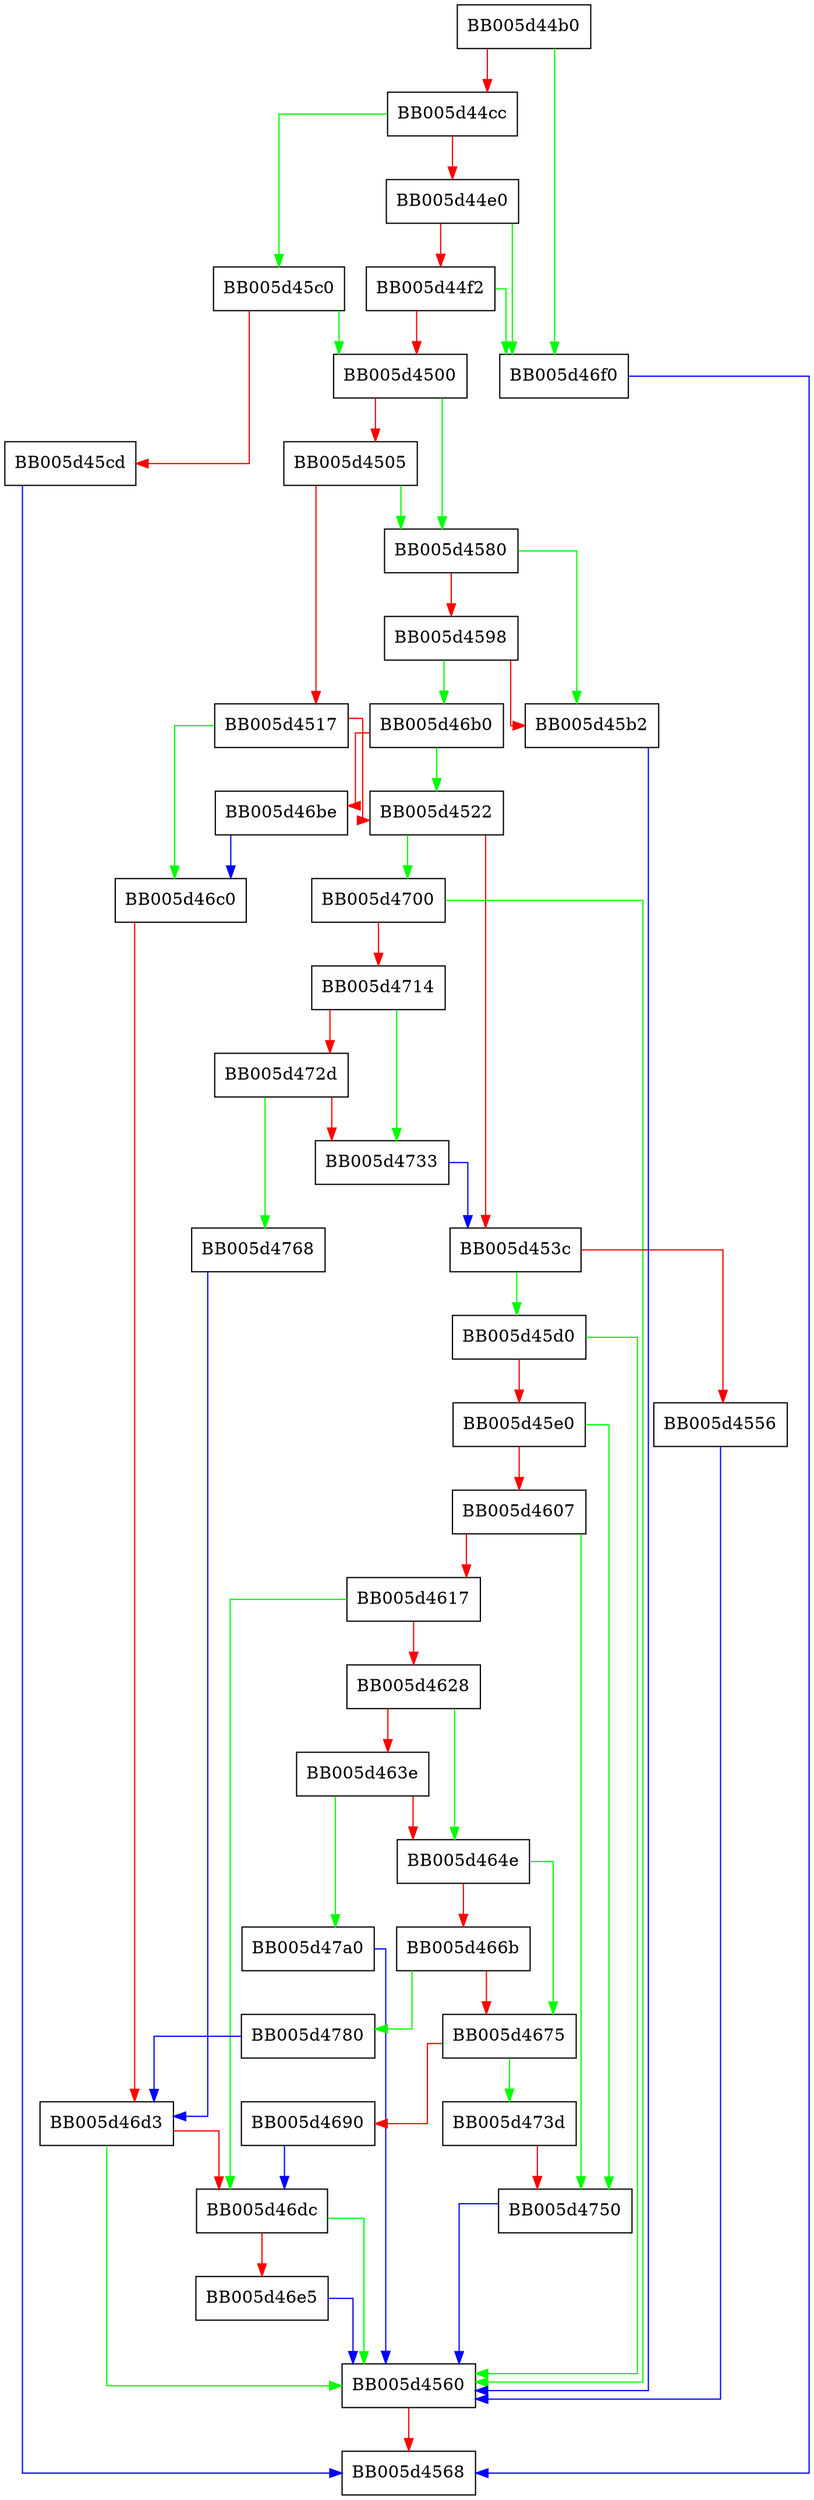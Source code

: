 digraph evp_pkey_export_to_provider {
  node [shape="box"];
  graph [splines=ortho];
  BB005d44b0 -> BB005d46f0 [color="green"];
  BB005d44b0 -> BB005d44cc [color="red"];
  BB005d44cc -> BB005d45c0 [color="green"];
  BB005d44cc -> BB005d44e0 [color="red"];
  BB005d44e0 -> BB005d46f0 [color="green"];
  BB005d44e0 -> BB005d44f2 [color="red"];
  BB005d44f2 -> BB005d46f0 [color="green"];
  BB005d44f2 -> BB005d4500 [color="red"];
  BB005d4500 -> BB005d4580 [color="green"];
  BB005d4500 -> BB005d4505 [color="red"];
  BB005d4505 -> BB005d4580 [color="green"];
  BB005d4505 -> BB005d4517 [color="red"];
  BB005d4517 -> BB005d46c0 [color="green"];
  BB005d4517 -> BB005d4522 [color="red"];
  BB005d4522 -> BB005d4700 [color="green"];
  BB005d4522 -> BB005d453c [color="red"];
  BB005d453c -> BB005d45d0 [color="green"];
  BB005d453c -> BB005d4556 [color="red"];
  BB005d4556 -> BB005d4560 [color="blue"];
  BB005d4560 -> BB005d4568 [color="red"];
  BB005d4580 -> BB005d45b2 [color="green"];
  BB005d4580 -> BB005d4598 [color="red"];
  BB005d4598 -> BB005d46b0 [color="green"];
  BB005d4598 -> BB005d45b2 [color="red"];
  BB005d45b2 -> BB005d4560 [color="blue"];
  BB005d45c0 -> BB005d4500 [color="green"];
  BB005d45c0 -> BB005d45cd [color="red"];
  BB005d45cd -> BB005d4568 [color="blue"];
  BB005d45d0 -> BB005d4560 [color="green"];
  BB005d45d0 -> BB005d45e0 [color="red"];
  BB005d45e0 -> BB005d4750 [color="green"];
  BB005d45e0 -> BB005d4607 [color="red"];
  BB005d4607 -> BB005d4750 [color="green"];
  BB005d4607 -> BB005d4617 [color="red"];
  BB005d4617 -> BB005d46dc [color="green"];
  BB005d4617 -> BB005d4628 [color="red"];
  BB005d4628 -> BB005d464e [color="green"];
  BB005d4628 -> BB005d463e [color="red"];
  BB005d463e -> BB005d47a0 [color="green"];
  BB005d463e -> BB005d464e [color="red"];
  BB005d464e -> BB005d4675 [color="green"];
  BB005d464e -> BB005d466b [color="red"];
  BB005d466b -> BB005d4780 [color="green"];
  BB005d466b -> BB005d4675 [color="red"];
  BB005d4675 -> BB005d473d [color="green"];
  BB005d4675 -> BB005d4690 [color="red"];
  BB005d4690 -> BB005d46dc [color="blue"];
  BB005d46b0 -> BB005d4522 [color="green"];
  BB005d46b0 -> BB005d46be [color="red"];
  BB005d46be -> BB005d46c0 [color="blue"];
  BB005d46c0 -> BB005d46d3 [color="red"];
  BB005d46d3 -> BB005d4560 [color="green"];
  BB005d46d3 -> BB005d46dc [color="red"];
  BB005d46dc -> BB005d4560 [color="green"];
  BB005d46dc -> BB005d46e5 [color="red"];
  BB005d46e5 -> BB005d4560 [color="blue"];
  BB005d46f0 -> BB005d4568 [color="blue"];
  BB005d4700 -> BB005d4560 [color="green"];
  BB005d4700 -> BB005d4714 [color="red"];
  BB005d4714 -> BB005d4733 [color="green"];
  BB005d4714 -> BB005d472d [color="red"];
  BB005d472d -> BB005d4768 [color="green"];
  BB005d472d -> BB005d4733 [color="red"];
  BB005d4733 -> BB005d453c [color="blue"];
  BB005d473d -> BB005d4750 [color="red"];
  BB005d4750 -> BB005d4560 [color="blue"];
  BB005d4768 -> BB005d46d3 [color="blue"];
  BB005d4780 -> BB005d46d3 [color="blue"];
  BB005d47a0 -> BB005d4560 [color="blue"];
}